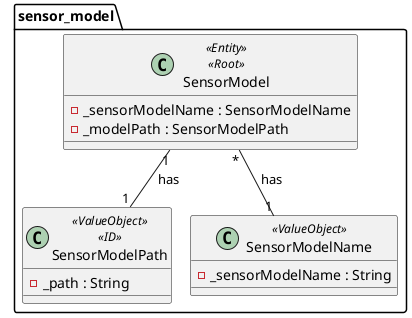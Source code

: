 @startuml
!pragma layout smetana

package sensor_model{

    class SensorModel <<Entity>> <<Root>>{
    - _sensorModelName : SensorModelName
    - _modelPath : SensorModelPath
    }

     class SensorModelPath <<ValueObject>><<ID>>{
        - _path : String
     }
     class SensorModelName <<ValueObject>>{
        - _sensorModelName : String
     }
}

SensorModel "1" -- "1" SensorModelPath : has
SensorModel "*" -- "1" SensorModelName : has

@enduml